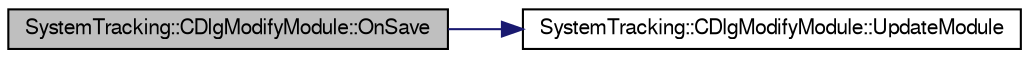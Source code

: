 digraph G
{
  edge [fontname="FreeSans",fontsize="10",labelfontname="FreeSans",labelfontsize="10"];
  node [fontname="FreeSans",fontsize="10",shape=record];
  rankdir="LR";
  Node1 [label="SystemTracking::CDlgModifyModule::OnSave",height=0.2,width=0.4,color="black", fillcolor="grey75", style="filled" fontcolor="black"];
  Node1 -> Node2 [color="midnightblue",fontsize="10",style="solid",fontname="FreeSans"];
  Node2 [label="SystemTracking::CDlgModifyModule::UpdateModule",height=0.2,width=0.4,color="black", fillcolor="white", style="filled",URL="$classSystemTracking_1_1CDlgModifyModule.html#aface0e32e5b10664dce01d65fdf6b459",tooltip="This signal is emitted when a Moudle is updated."];
}
